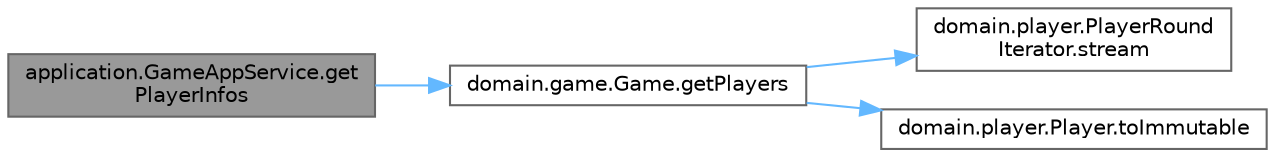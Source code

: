 digraph "application.GameAppService.getPlayerInfos"
{
 // LATEX_PDF_SIZE
  bgcolor="transparent";
  edge [fontname=Helvetica,fontsize=10,labelfontname=Helvetica,labelfontsize=10];
  node [fontname=Helvetica,fontsize=10,shape=box,height=0.2,width=0.4];
  rankdir="LR";
  Node1 [id="Node000001",label="application.GameAppService.get\lPlayerInfos",height=0.2,width=0.4,color="gray40", fillcolor="grey60", style="filled", fontcolor="black",tooltip="Recupera una lista de objetos PlayerInfoDTO que representan la información básica de cada jugador."];
  Node1 -> Node2 [id="edge1_Node000001_Node000002",color="steelblue1",style="solid",tooltip=" "];
  Node2 [id="Node000002",label="domain.game.Game.getPlayers",height=0.2,width=0.4,color="grey40", fillcolor="white", style="filled",URL="$classdomain_1_1game_1_1_game.html#a8ef02b63db5e4ce1c13302458327de07",tooltip="Devuelve un flujo de los jugadores en su estado inmutable."];
  Node2 -> Node3 [id="edge2_Node000002_Node000003",color="steelblue1",style="solid",tooltip=" "];
  Node3 [id="Node000003",label="domain.player.PlayerRound\lIterator.stream",height=0.2,width=0.4,color="grey40", fillcolor="white", style="filled",URL="$classdomain_1_1player_1_1_player_round_iterator.html#a37c7beac4dbbdc90d6fadaabb9274aea",tooltip=" "];
  Node2 -> Node4 [id="edge3_Node000002_Node000004",color="steelblue1",style="solid",tooltip=" "];
  Node4 [id="Node000004",label="domain.player.Player.toImmutable",height=0.2,width=0.4,color="grey40", fillcolor="white", style="filled",URL="$classdomain_1_1player_1_1_player.html#a13c6660993e83ed3109f1fa7e618f3ba",tooltip=" "];
}
